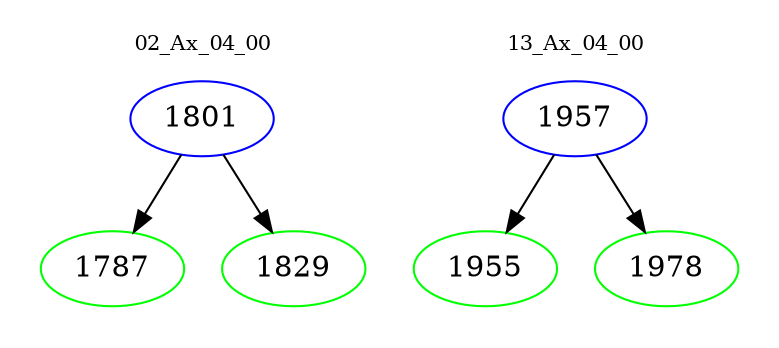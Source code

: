 digraph{
subgraph cluster_0 {
color = white
label = "02_Ax_04_00";
fontsize=10;
T0_1801 [label="1801", color="blue"]
T0_1801 -> T0_1787 [color="black"]
T0_1787 [label="1787", color="green"]
T0_1801 -> T0_1829 [color="black"]
T0_1829 [label="1829", color="green"]
}
subgraph cluster_1 {
color = white
label = "13_Ax_04_00";
fontsize=10;
T1_1957 [label="1957", color="blue"]
T1_1957 -> T1_1955 [color="black"]
T1_1955 [label="1955", color="green"]
T1_1957 -> T1_1978 [color="black"]
T1_1978 [label="1978", color="green"]
}
}
